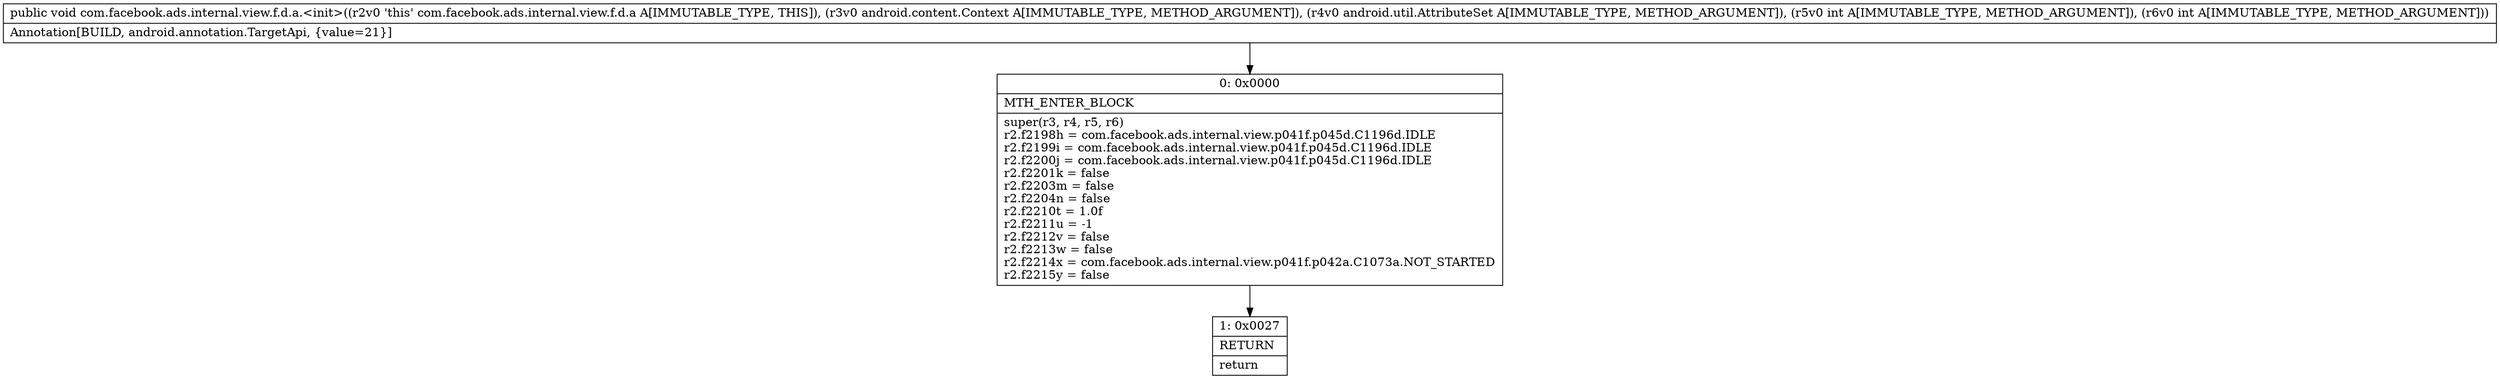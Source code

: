 digraph "CFG forcom.facebook.ads.internal.view.f.d.a.\<init\>(Landroid\/content\/Context;Landroid\/util\/AttributeSet;II)V" {
Node_0 [shape=record,label="{0\:\ 0x0000|MTH_ENTER_BLOCK\l|super(r3, r4, r5, r6)\lr2.f2198h = com.facebook.ads.internal.view.p041f.p045d.C1196d.IDLE\lr2.f2199i = com.facebook.ads.internal.view.p041f.p045d.C1196d.IDLE\lr2.f2200j = com.facebook.ads.internal.view.p041f.p045d.C1196d.IDLE\lr2.f2201k = false\lr2.f2203m = false\lr2.f2204n = false\lr2.f2210t = 1.0f\lr2.f2211u = \-1\lr2.f2212v = false\lr2.f2213w = false\lr2.f2214x = com.facebook.ads.internal.view.p041f.p042a.C1073a.NOT_STARTED\lr2.f2215y = false\l}"];
Node_1 [shape=record,label="{1\:\ 0x0027|RETURN\l|return\l}"];
MethodNode[shape=record,label="{public void com.facebook.ads.internal.view.f.d.a.\<init\>((r2v0 'this' com.facebook.ads.internal.view.f.d.a A[IMMUTABLE_TYPE, THIS]), (r3v0 android.content.Context A[IMMUTABLE_TYPE, METHOD_ARGUMENT]), (r4v0 android.util.AttributeSet A[IMMUTABLE_TYPE, METHOD_ARGUMENT]), (r5v0 int A[IMMUTABLE_TYPE, METHOD_ARGUMENT]), (r6v0 int A[IMMUTABLE_TYPE, METHOD_ARGUMENT]))  | Annotation[BUILD, android.annotation.TargetApi, \{value=21\}]\l}"];
MethodNode -> Node_0;
Node_0 -> Node_1;
}

